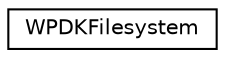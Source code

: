 digraph "Graphical Class Hierarchy"
{
  edge [fontname="Helvetica",fontsize="10",labelfontname="Helvetica",labelfontsize="10"];
  node [fontname="Helvetica",fontsize="10",shape=record];
  rankdir="LR";
  Node1 [label="WPDKFilesystem",height=0.2,width=0.4,color="black", fillcolor="white", style="filled",URL="$classWPDKFilesystem.html"];
}
